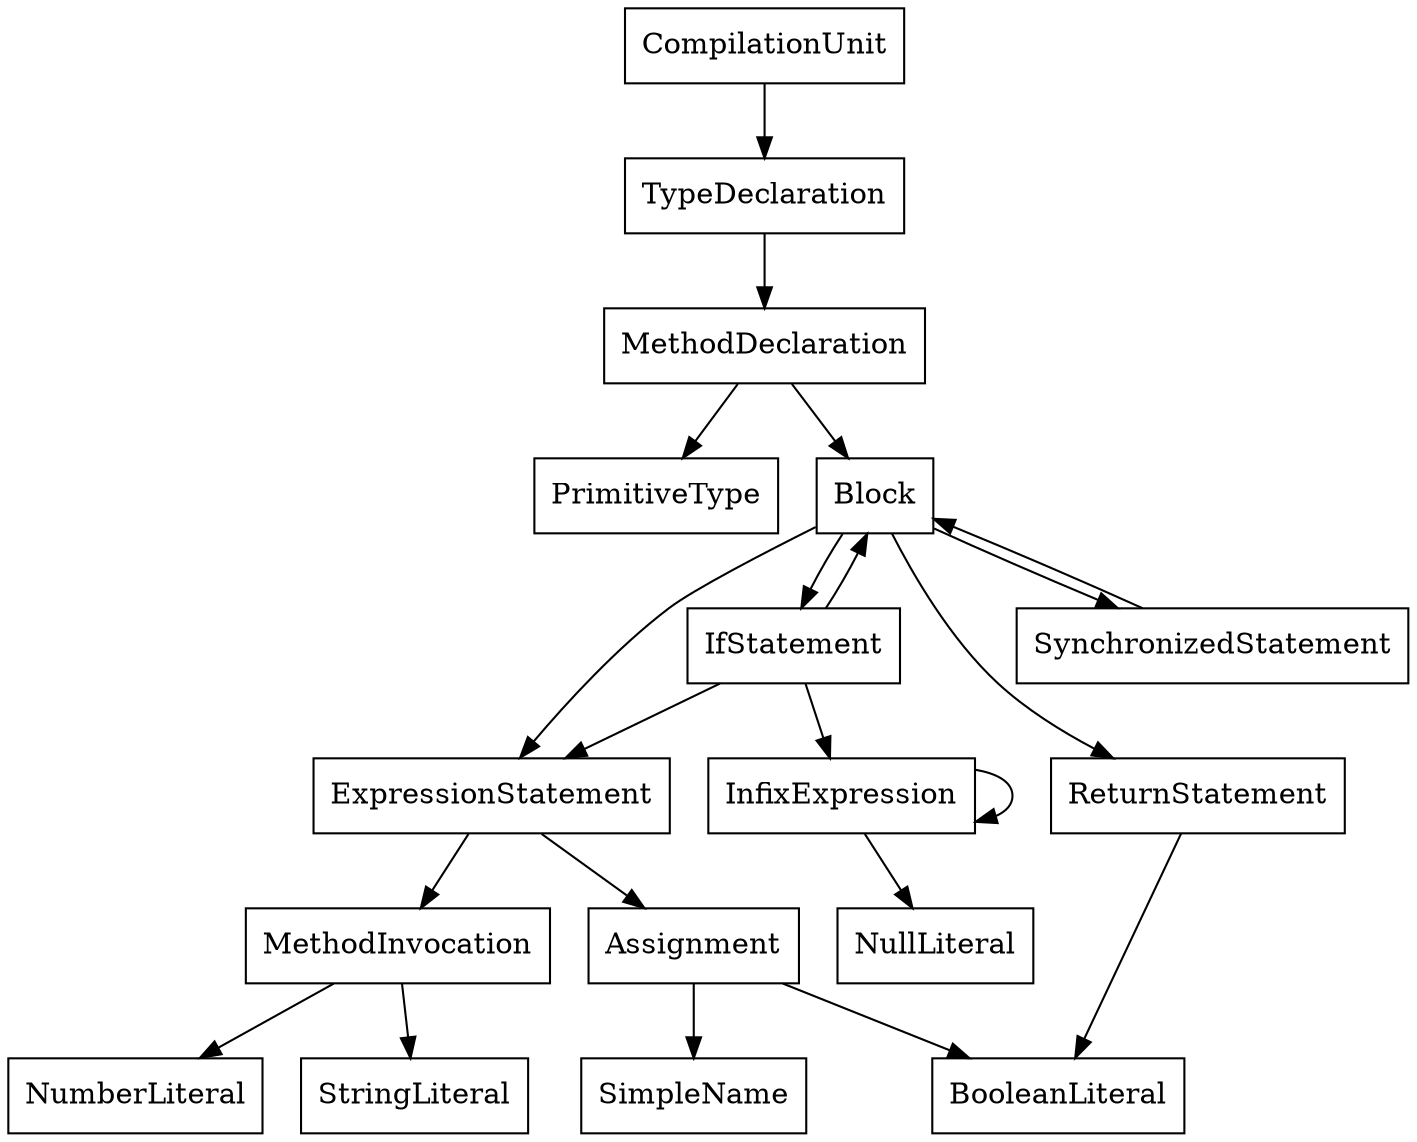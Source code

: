 Digraph {
//eps output: dot -Teps hogehoge.dot -o hogehoge.eps
//png output: dot -Tpng hogehoge.dot -o hogehoge.png

graph [
// graph setting
// rankdir = LR, // landscape on
dpi = 150,
charset = "UTF-8",
fontcolor = white,
layout = dot
];

node [
shape = box,
//fontsize = 18
];

// node define
1 [label="ExpressionStatement"]
2 [label="NullLiteral"]
7 [label="BooleanLiteral"]
8 [label="IfStatement"]
17 [label="PrimitiveType"]
19 [label="InfixExpression"]
21 [label="Block"]
25 [label="SimpleName"]
30 [label="MethodDeclaration"]
32 [label="TypeDeclaration"]
35 [label="MethodInvocation"]
38 [label="NumberLiteral"]
40 [label="StringLiteral"]
42 [label="ReturnStatement"]
46 [label="SynchronizedStatement"]
48 [label="Assignment"]
57 [label="CompilationUnit"]



// edge define
1 -> 48
32 -> 30
19 -> 19
30 -> 17
57 -> 32
48 -> 25
8 -> 21
21 -> 42
21 -> 1
35 -> 40
21 -> 46
35 -> 38
1 -> 35
48 -> 7
8 -> 19
46 -> 21
19 -> 2
42 -> 7
30 -> 21
21 -> 8
8 -> 1


}